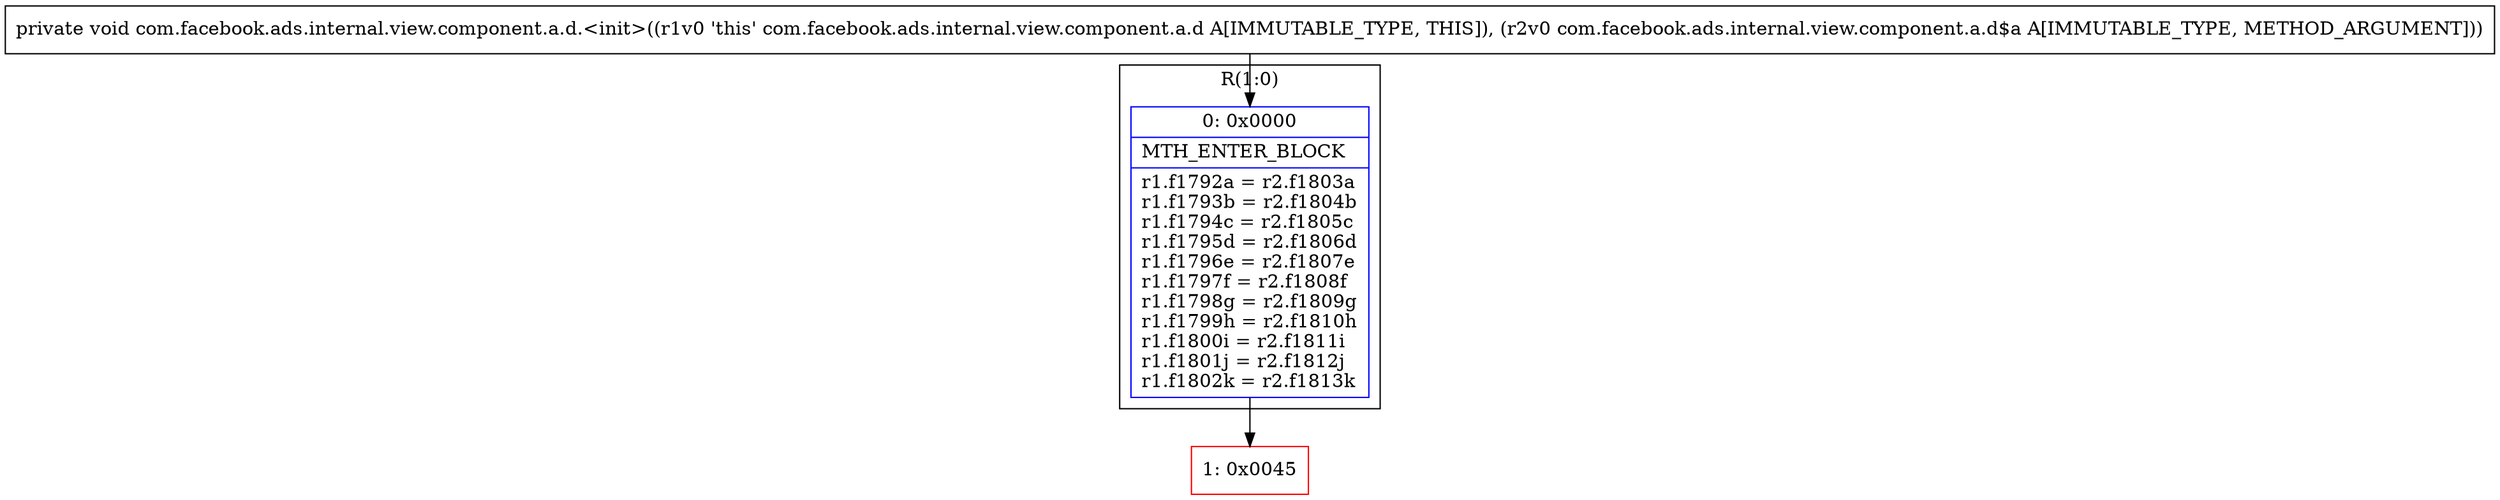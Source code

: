digraph "CFG forcom.facebook.ads.internal.view.component.a.d.\<init\>(Lcom\/facebook\/ads\/internal\/view\/component\/a\/d$a;)V" {
subgraph cluster_Region_1530563453 {
label = "R(1:0)";
node [shape=record,color=blue];
Node_0 [shape=record,label="{0\:\ 0x0000|MTH_ENTER_BLOCK\l|r1.f1792a = r2.f1803a\lr1.f1793b = r2.f1804b\lr1.f1794c = r2.f1805c\lr1.f1795d = r2.f1806d\lr1.f1796e = r2.f1807e\lr1.f1797f = r2.f1808f\lr1.f1798g = r2.f1809g\lr1.f1799h = r2.f1810h\lr1.f1800i = r2.f1811i\lr1.f1801j = r2.f1812j\lr1.f1802k = r2.f1813k\l}"];
}
Node_1 [shape=record,color=red,label="{1\:\ 0x0045}"];
MethodNode[shape=record,label="{private void com.facebook.ads.internal.view.component.a.d.\<init\>((r1v0 'this' com.facebook.ads.internal.view.component.a.d A[IMMUTABLE_TYPE, THIS]), (r2v0 com.facebook.ads.internal.view.component.a.d$a A[IMMUTABLE_TYPE, METHOD_ARGUMENT])) }"];
MethodNode -> Node_0;
Node_0 -> Node_1;
}

